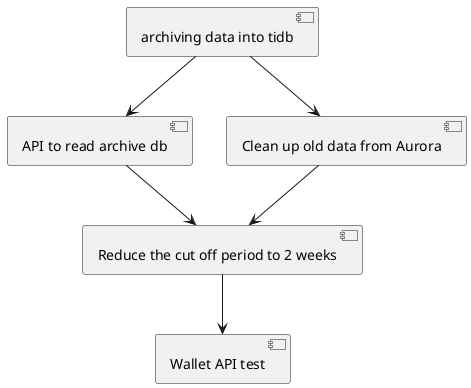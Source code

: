@startuml
[archiving data into tidb] --> [API to read archive db] 

[archiving data into tidb] --> [Clean up old data from Aurora] 

[API to read archive db] --> [Reduce the cut off period to 2 weeks] 

[Clean up old data from Aurora] --> [Reduce the cut off period to 2 weeks] 

[Reduce the cut off period to 2 weeks] --> [Wallet API test]

@enduml

@startuml
[Aurora hot] 

[Aurora hot] <-- [Persist backup]

[purger] --> [refund & comp flow cold] 

[refund & comp flow cold] --> [Cold db]  

[purger] --> [big query & recon] 
[big query & recon] --> [Cold db]  

[Aurora hot] <-- [purger] 

[Aurora hot] <-- [binlog rep ignoring delete] 

[binlog rep ignoring delete] --> [replicated db]

@enduml

@startuml

[Payment] --> [Aurora Mar] 

[Payment] --> [Aurora Feb] 

[Refund db] --> [Aurora Jan]
[Refund db] --> [Aurora Feb]
[Refund db] --> [Aurora Mar]

[Refund] --> [Refund db]
@enduml




@startuml
[STG cold]  <-- [PERF cold]
[STG cold] <-- [STG refund & comp flow]
[STG refund & comp flow] <-- [STG purge]
[STG cold] <-- [STG big query & recon]
[STG big query & recon] <-- [STG purge]
[STG big query & recon] <-- [PERF big query & recon] 
[STG purge] <-- [PERF purge]
[PERF cold] <-- [PERF refund & comp flow]
[PERF refund & comp flow] <-- [PERF purge]
[PERF big query & recon] <-- [PERF purge]
@enduml

[STG cold] --> [STG archiving immutable]
[STG new refund] --> [STG purge mutable]
[STG archiving immutable] --> [STG purge immutable]
[STG archiving immutable] --> [STG archiving mutable] 
[STG archiving immutable] --> [PROD cluster]
[Aurora persist] --> [PROD purge]
[PROD cluster] --> [PROD archive]
[PROD archive] --> [PROD purge]
[STG new refund] --> [PROD new refund]
[PROD new refund] --> [PROD purge]
[STG archiving mutable] --> [STG purge mutable]
[STG purge immutable] --> [STG purge mutable]
[STG purge mutable] --> [PROD purge]




@startuml
skinparam component {
	backgroundColor<<done>> Green
	backgroundColor<<doing>> Yellow
	backgroundColor<<explore>> Blue
}

[Java] --> [Spring]
[Network] --> [RDS]
[Network] --> [Redis]
[RDS] --> [Spring]
[Java] --> [Kafka]
[Network] --> [Kafka]
@enduml
